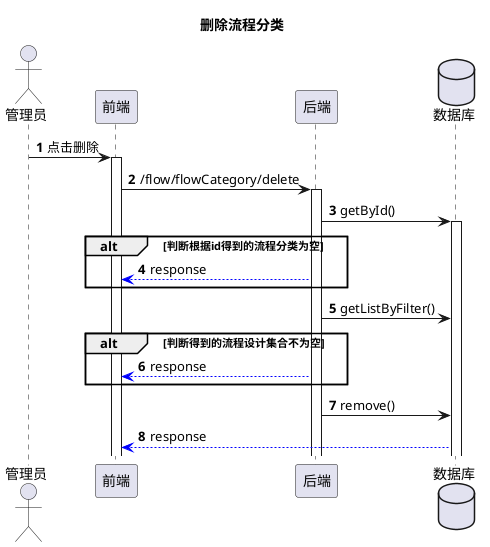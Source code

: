 @startuml
'https://plantuml.com/sequence-diagram
title 删除流程分类
actor 管理员
participant 前端
participant 后端
database 数据库
autonumber

管理员 -> 前端: 点击删除
activate 前端
前端 -> 后端: /flow/flowCategory/delete
activate 后端
后端 -> 数据库: getById()
activate 数据库
alt 判断根据id得到的流程分类为空
后端 --[#blue]> 前端: response
end
后端 -> 数据库: getListByFilter()
alt 判断得到的流程设计集合不为空
后端 --[#blue]> 前端: response
end
后端 -> 数据库: remove()
数据库 --[#blue]> 前端: response
@enduml
1.用户发起删除流程分类请求
2.前端向后端请求/flow/flowCategory/delete，参数：流程分类id（不为空）
3.后端调用getById()，查询表zz_flow_category数据，参数：流程分类id
4.后端向前端返回当前流程分类不存在
5.后端调用getListByFilter()，查询表zz_flow_entry，参数：流程设计表实体(设置流程分类id)
6.后端向前端返回当前流程分类已存在关联流程设计，流程分类不能修改
7.后端调用remove()，删除表zz_flow_category数据，参数：流程分类id
8.后端向前端返回删除结果
